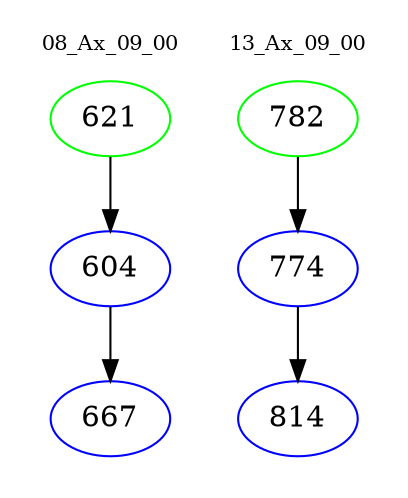digraph{
subgraph cluster_0 {
color = white
label = "08_Ax_09_00";
fontsize=10;
T0_621 [label="621", color="green"]
T0_621 -> T0_604 [color="black"]
T0_604 [label="604", color="blue"]
T0_604 -> T0_667 [color="black"]
T0_667 [label="667", color="blue"]
}
subgraph cluster_1 {
color = white
label = "13_Ax_09_00";
fontsize=10;
T1_782 [label="782", color="green"]
T1_782 -> T1_774 [color="black"]
T1_774 [label="774", color="blue"]
T1_774 -> T1_814 [color="black"]
T1_814 [label="814", color="blue"]
}
}
